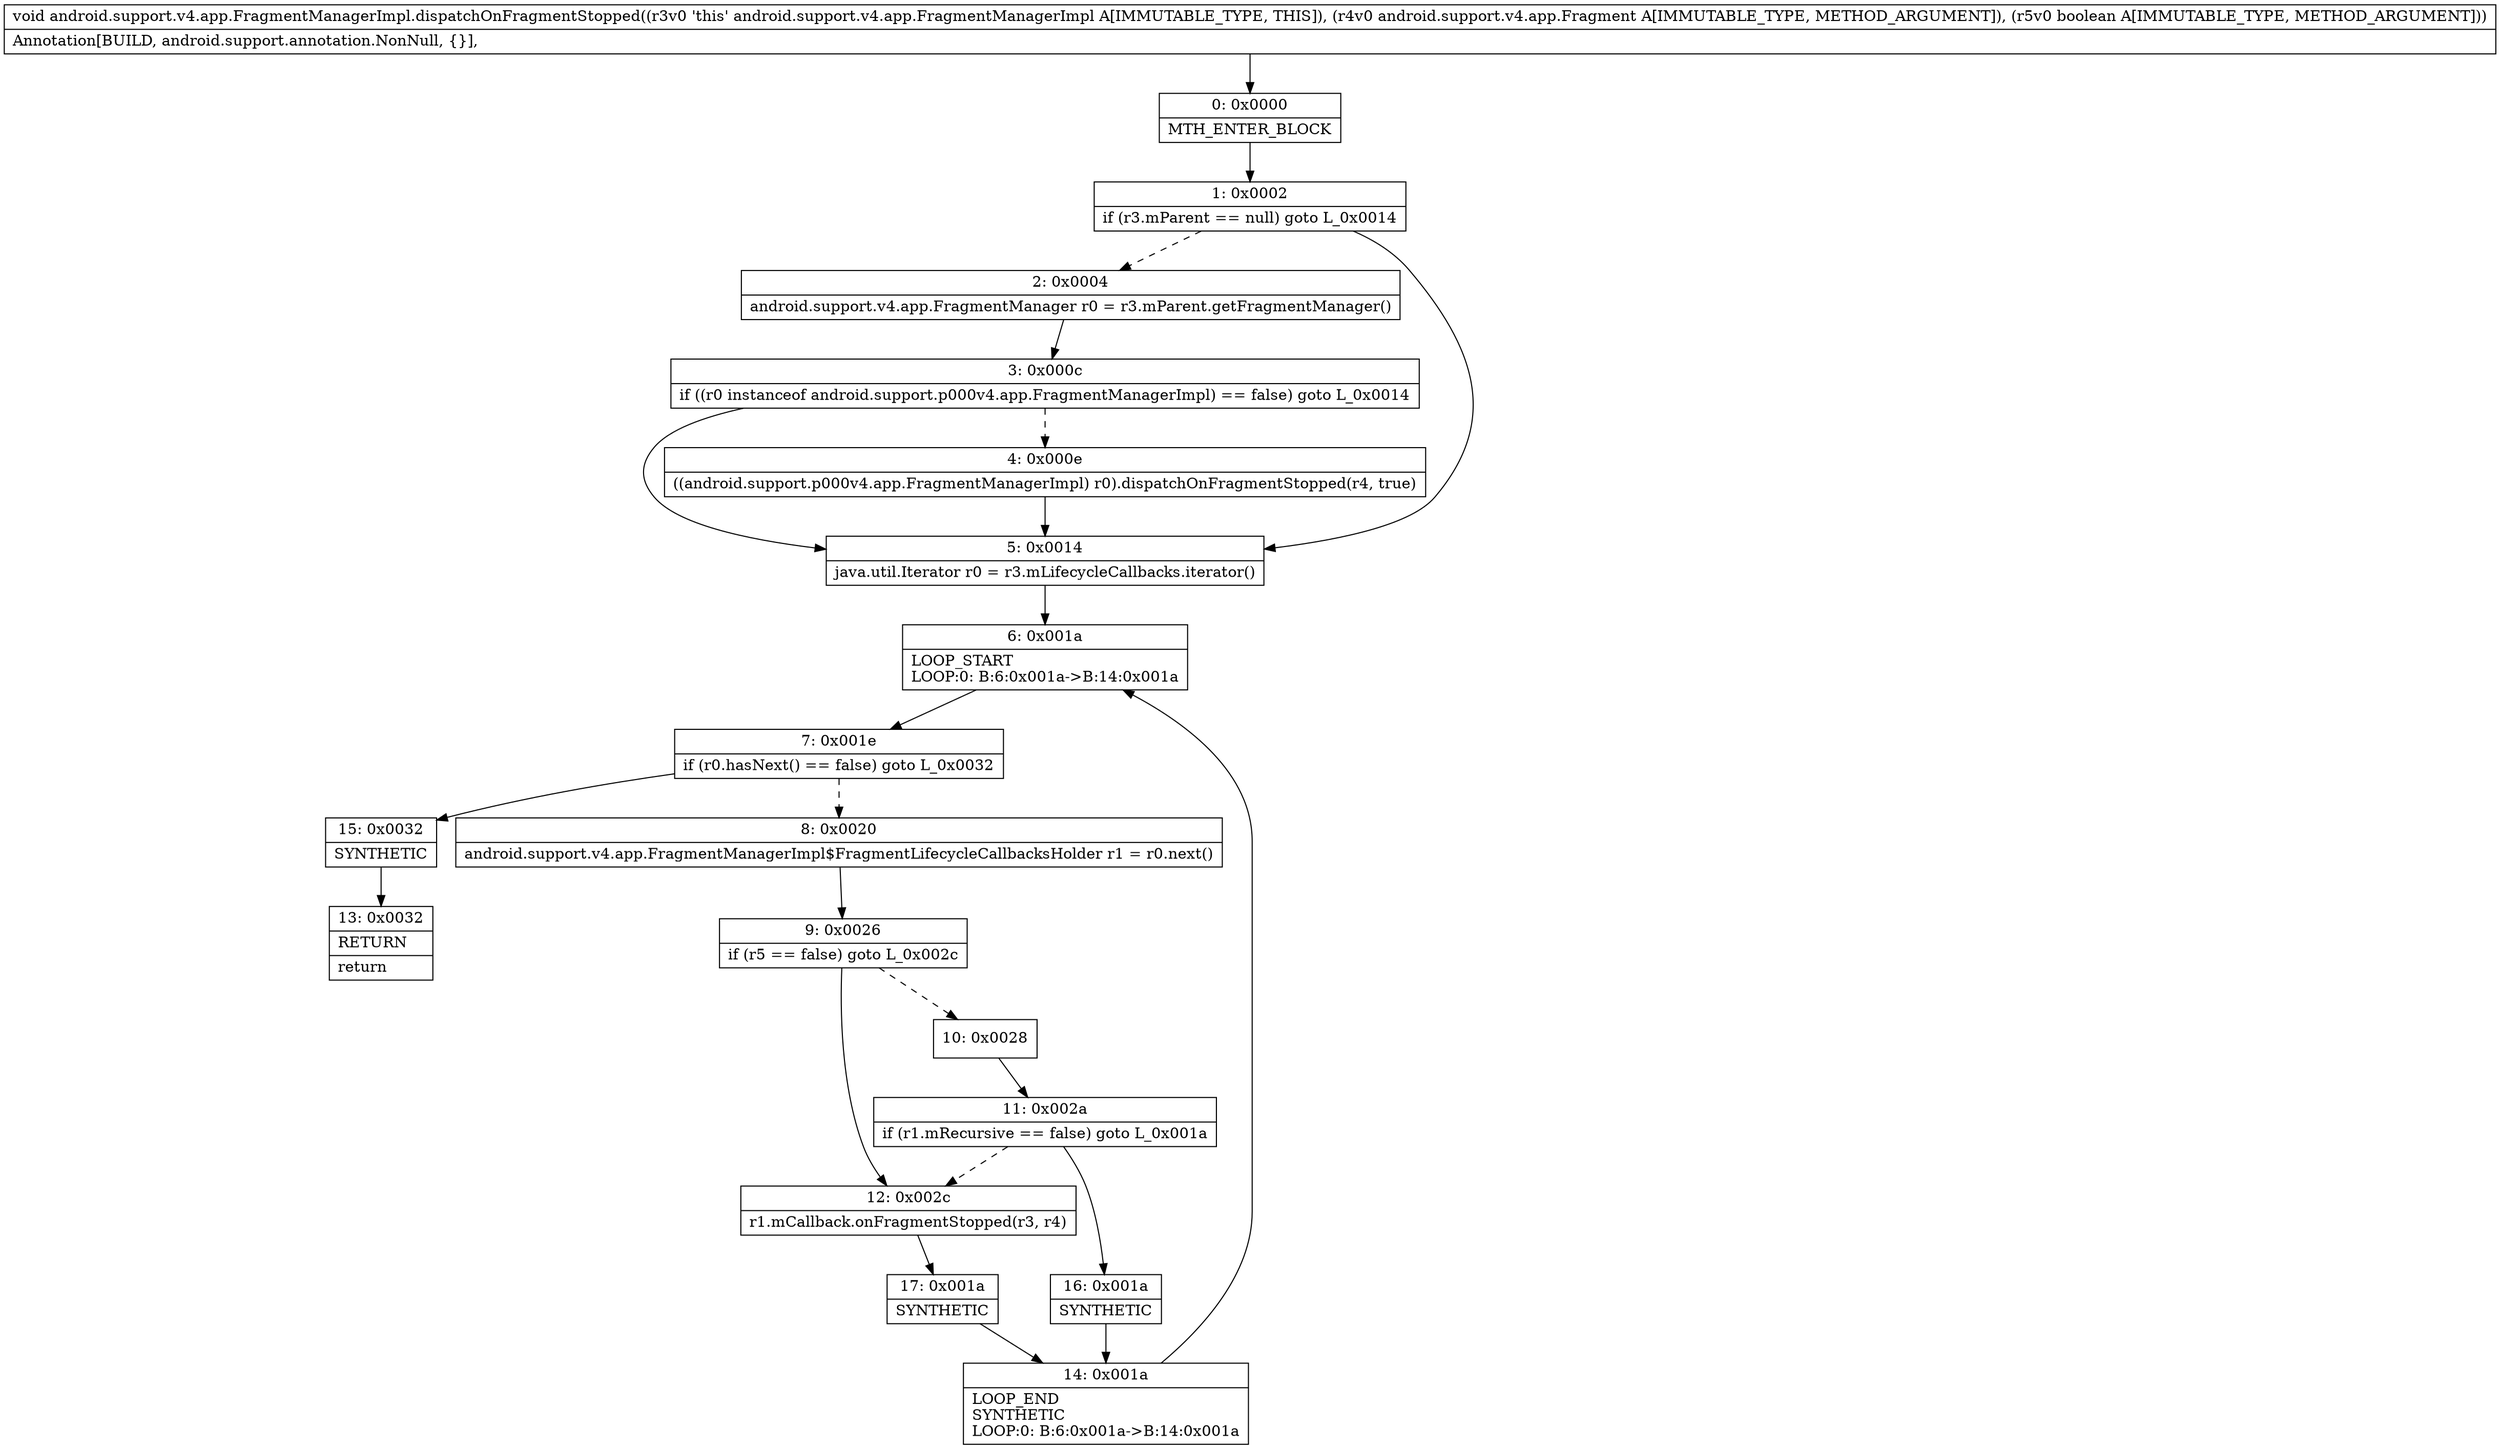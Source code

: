 digraph "CFG forandroid.support.v4.app.FragmentManagerImpl.dispatchOnFragmentStopped(Landroid\/support\/v4\/app\/Fragment;Z)V" {
Node_0 [shape=record,label="{0\:\ 0x0000|MTH_ENTER_BLOCK\l}"];
Node_1 [shape=record,label="{1\:\ 0x0002|if (r3.mParent == null) goto L_0x0014\l}"];
Node_2 [shape=record,label="{2\:\ 0x0004|android.support.v4.app.FragmentManager r0 = r3.mParent.getFragmentManager()\l}"];
Node_3 [shape=record,label="{3\:\ 0x000c|if ((r0 instanceof android.support.p000v4.app.FragmentManagerImpl) == false) goto L_0x0014\l}"];
Node_4 [shape=record,label="{4\:\ 0x000e|((android.support.p000v4.app.FragmentManagerImpl) r0).dispatchOnFragmentStopped(r4, true)\l}"];
Node_5 [shape=record,label="{5\:\ 0x0014|java.util.Iterator r0 = r3.mLifecycleCallbacks.iterator()\l}"];
Node_6 [shape=record,label="{6\:\ 0x001a|LOOP_START\lLOOP:0: B:6:0x001a\-\>B:14:0x001a\l}"];
Node_7 [shape=record,label="{7\:\ 0x001e|if (r0.hasNext() == false) goto L_0x0032\l}"];
Node_8 [shape=record,label="{8\:\ 0x0020|android.support.v4.app.FragmentManagerImpl$FragmentLifecycleCallbacksHolder r1 = r0.next()\l}"];
Node_9 [shape=record,label="{9\:\ 0x0026|if (r5 == false) goto L_0x002c\l}"];
Node_10 [shape=record,label="{10\:\ 0x0028}"];
Node_11 [shape=record,label="{11\:\ 0x002a|if (r1.mRecursive == false) goto L_0x001a\l}"];
Node_12 [shape=record,label="{12\:\ 0x002c|r1.mCallback.onFragmentStopped(r3, r4)\l}"];
Node_13 [shape=record,label="{13\:\ 0x0032|RETURN\l|return\l}"];
Node_14 [shape=record,label="{14\:\ 0x001a|LOOP_END\lSYNTHETIC\lLOOP:0: B:6:0x001a\-\>B:14:0x001a\l}"];
Node_15 [shape=record,label="{15\:\ 0x0032|SYNTHETIC\l}"];
Node_16 [shape=record,label="{16\:\ 0x001a|SYNTHETIC\l}"];
Node_17 [shape=record,label="{17\:\ 0x001a|SYNTHETIC\l}"];
MethodNode[shape=record,label="{void android.support.v4.app.FragmentManagerImpl.dispatchOnFragmentStopped((r3v0 'this' android.support.v4.app.FragmentManagerImpl A[IMMUTABLE_TYPE, THIS]), (r4v0 android.support.v4.app.Fragment A[IMMUTABLE_TYPE, METHOD_ARGUMENT]), (r5v0 boolean A[IMMUTABLE_TYPE, METHOD_ARGUMENT]))  | Annotation[BUILD, android.support.annotation.NonNull, \{\}], \l}"];
MethodNode -> Node_0;
Node_0 -> Node_1;
Node_1 -> Node_2[style=dashed];
Node_1 -> Node_5;
Node_2 -> Node_3;
Node_3 -> Node_4[style=dashed];
Node_3 -> Node_5;
Node_4 -> Node_5;
Node_5 -> Node_6;
Node_6 -> Node_7;
Node_7 -> Node_8[style=dashed];
Node_7 -> Node_15;
Node_8 -> Node_9;
Node_9 -> Node_10[style=dashed];
Node_9 -> Node_12;
Node_10 -> Node_11;
Node_11 -> Node_12[style=dashed];
Node_11 -> Node_16;
Node_12 -> Node_17;
Node_14 -> Node_6;
Node_15 -> Node_13;
Node_16 -> Node_14;
Node_17 -> Node_14;
}


